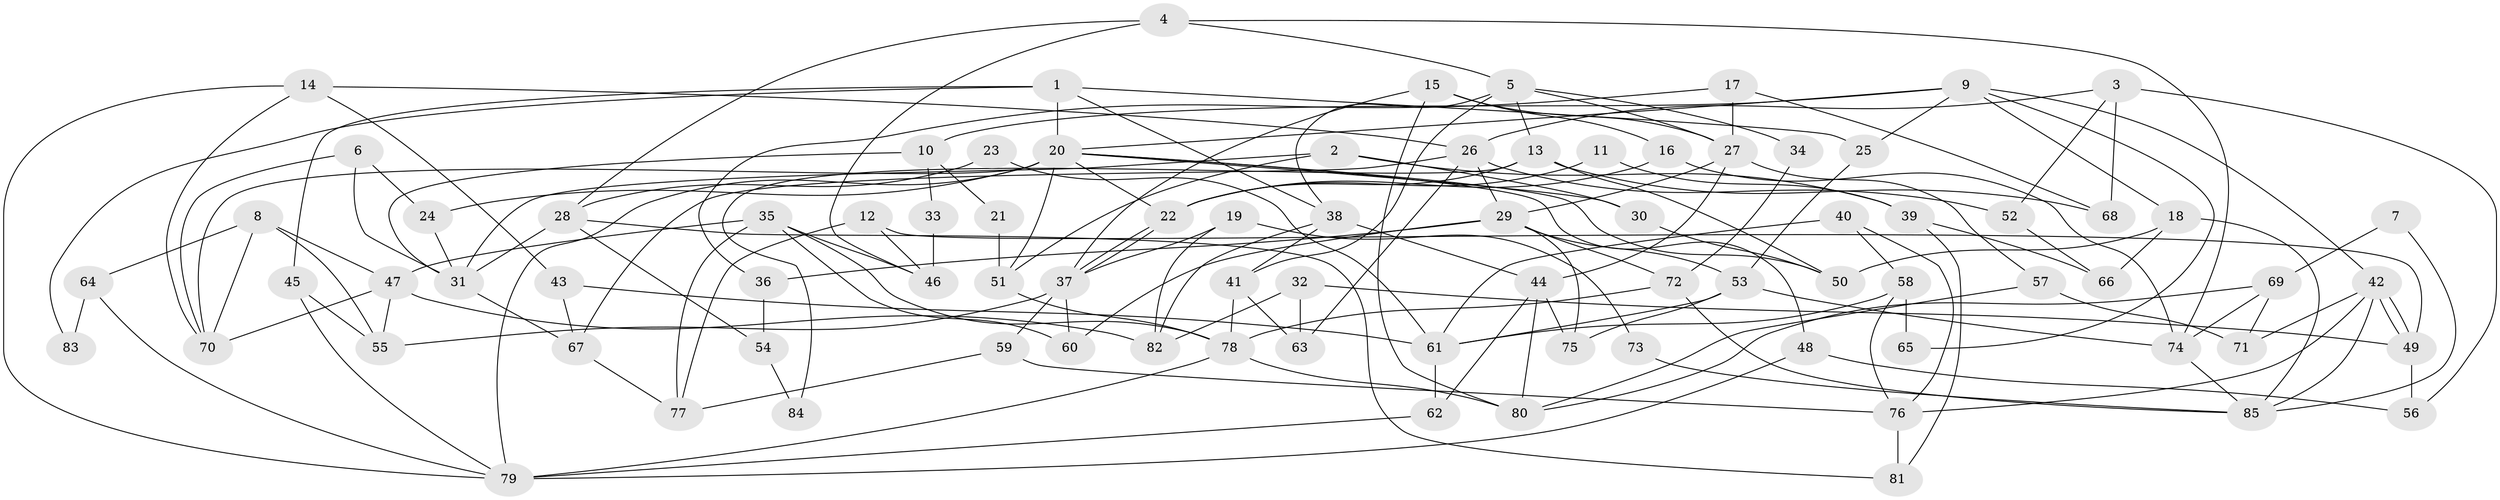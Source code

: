 // Generated by graph-tools (version 1.1) at 2025/36/03/09/25 02:36:13]
// undirected, 85 vertices, 170 edges
graph export_dot {
graph [start="1"]
  node [color=gray90,style=filled];
  1;
  2;
  3;
  4;
  5;
  6;
  7;
  8;
  9;
  10;
  11;
  12;
  13;
  14;
  15;
  16;
  17;
  18;
  19;
  20;
  21;
  22;
  23;
  24;
  25;
  26;
  27;
  28;
  29;
  30;
  31;
  32;
  33;
  34;
  35;
  36;
  37;
  38;
  39;
  40;
  41;
  42;
  43;
  44;
  45;
  46;
  47;
  48;
  49;
  50;
  51;
  52;
  53;
  54;
  55;
  56;
  57;
  58;
  59;
  60;
  61;
  62;
  63;
  64;
  65;
  66;
  67;
  68;
  69;
  70;
  71;
  72;
  73;
  74;
  75;
  76;
  77;
  78;
  79;
  80;
  81;
  82;
  83;
  84;
  85;
  1 -- 25;
  1 -- 20;
  1 -- 38;
  1 -- 45;
  1 -- 83;
  2 -- 39;
  2 -- 31;
  2 -- 30;
  2 -- 51;
  3 -- 26;
  3 -- 56;
  3 -- 52;
  3 -- 68;
  4 -- 5;
  4 -- 74;
  4 -- 28;
  4 -- 46;
  5 -- 41;
  5 -- 27;
  5 -- 13;
  5 -- 34;
  5 -- 38;
  6 -- 24;
  6 -- 70;
  6 -- 31;
  7 -- 85;
  7 -- 69;
  8 -- 47;
  8 -- 55;
  8 -- 64;
  8 -- 70;
  9 -- 42;
  9 -- 20;
  9 -- 10;
  9 -- 18;
  9 -- 25;
  9 -- 65;
  10 -- 31;
  10 -- 21;
  10 -- 33;
  11 -- 39;
  11 -- 22;
  12 -- 77;
  12 -- 46;
  12 -- 49;
  13 -- 22;
  13 -- 50;
  13 -- 68;
  13 -- 84;
  14 -- 70;
  14 -- 79;
  14 -- 26;
  14 -- 43;
  15 -- 27;
  15 -- 37;
  15 -- 16;
  15 -- 80;
  16 -- 22;
  16 -- 74;
  17 -- 27;
  17 -- 68;
  17 -- 36;
  18 -- 50;
  18 -- 66;
  18 -- 85;
  19 -- 82;
  19 -- 37;
  19 -- 73;
  20 -- 30;
  20 -- 51;
  20 -- 22;
  20 -- 24;
  20 -- 48;
  20 -- 50;
  20 -- 70;
  20 -- 79;
  21 -- 51;
  22 -- 37;
  22 -- 37;
  23 -- 28;
  23 -- 61;
  24 -- 31;
  25 -- 53;
  26 -- 63;
  26 -- 29;
  26 -- 52;
  26 -- 67;
  27 -- 29;
  27 -- 44;
  27 -- 57;
  28 -- 31;
  28 -- 54;
  28 -- 81;
  29 -- 53;
  29 -- 36;
  29 -- 60;
  29 -- 72;
  29 -- 75;
  30 -- 50;
  31 -- 67;
  32 -- 82;
  32 -- 49;
  32 -- 63;
  33 -- 46;
  34 -- 72;
  35 -- 78;
  35 -- 47;
  35 -- 46;
  35 -- 60;
  35 -- 77;
  36 -- 54;
  37 -- 60;
  37 -- 55;
  37 -- 59;
  38 -- 41;
  38 -- 44;
  38 -- 82;
  39 -- 66;
  39 -- 81;
  40 -- 58;
  40 -- 61;
  40 -- 76;
  41 -- 78;
  41 -- 63;
  42 -- 71;
  42 -- 49;
  42 -- 49;
  42 -- 76;
  42 -- 85;
  43 -- 67;
  43 -- 61;
  44 -- 75;
  44 -- 62;
  44 -- 80;
  45 -- 79;
  45 -- 55;
  47 -- 70;
  47 -- 55;
  47 -- 82;
  48 -- 79;
  48 -- 56;
  49 -- 56;
  51 -- 78;
  52 -- 66;
  53 -- 61;
  53 -- 74;
  53 -- 75;
  54 -- 84;
  57 -- 80;
  57 -- 71;
  58 -- 76;
  58 -- 61;
  58 -- 65;
  59 -- 76;
  59 -- 77;
  61 -- 62;
  62 -- 79;
  64 -- 79;
  64 -- 83;
  67 -- 77;
  69 -- 80;
  69 -- 74;
  69 -- 71;
  72 -- 85;
  72 -- 78;
  73 -- 85;
  74 -- 85;
  76 -- 81;
  78 -- 80;
  78 -- 79;
}
